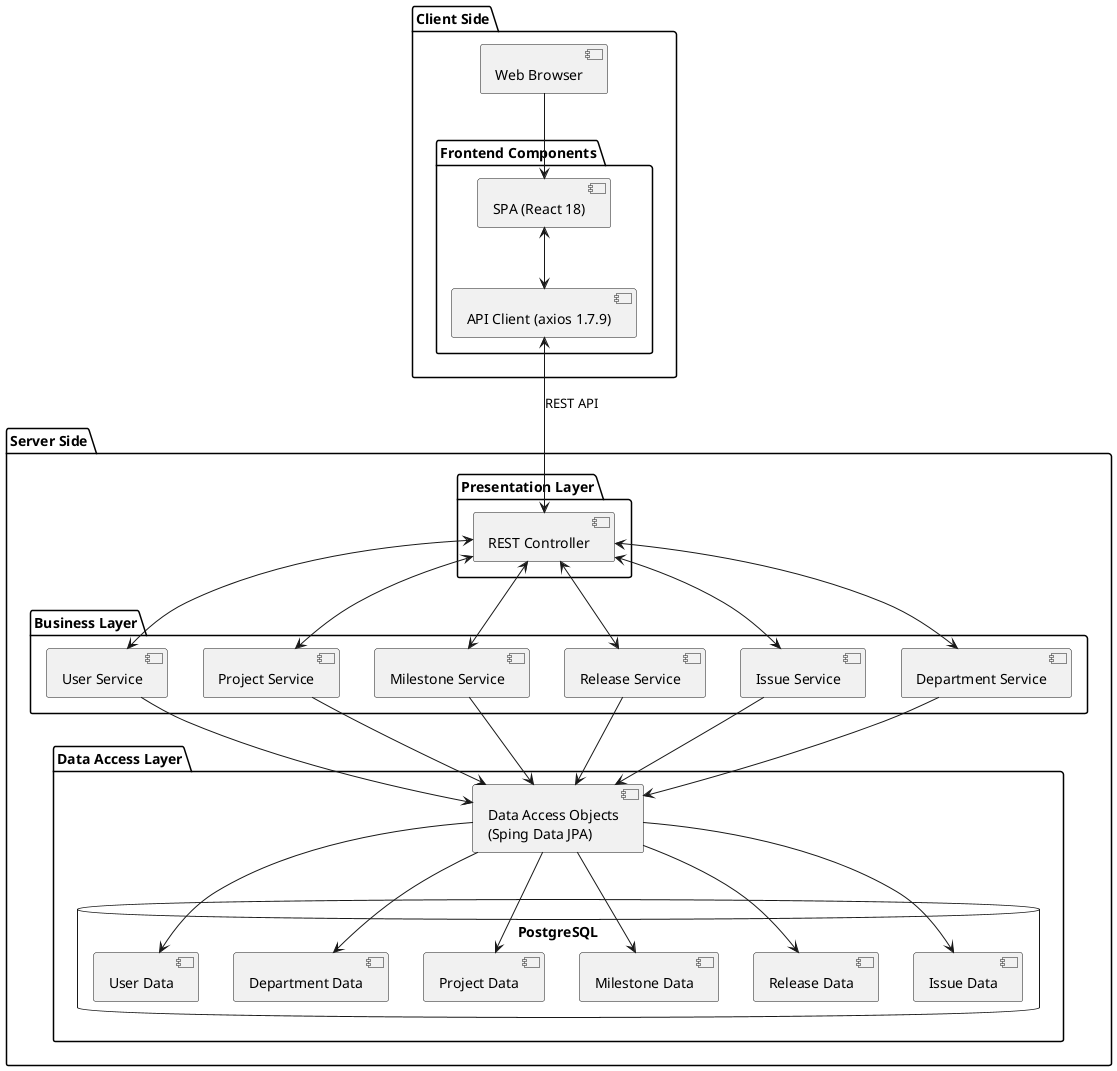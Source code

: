 @startuml Component Diagram

package "Client Side" {
    [Web Browser] as WB
    package "Frontend Components" {
        [SPA (React 18)] as UI
        [API Client (axios 1.7.9)] as AC
    }
}

package "Server Side" {
    package "Presentation Layer" {
        [REST Controller] as RC
    }

    package "Business Layer" {
        [User Service] as US
        [Project Service] as PS
        [Milestone Service] as MS
        [Release Service] as RS
        [Issue Service] as IS
        [Department Service] as DS
    }
    
    package "Data Access Layer" {
        [Data Access Objects\n(Sping Data JPA)] as DAO
        database "PostgreSQL" {
            [User Data]
            [Department Data]
            [Project Data]
            [Milestone Data]
            [Release Data]
            [Issue Data]
        }
    }
}

' Client-side connections
WB --> UI
UI <--> AC

' API connections
AC <--> RC : REST API
RC <--> US
RC <--> PS
RC <--> MS
RC <--> RS
RC <--> IS
RC <--> DS

' Service to DAO connections
PS --> DAO
RS --> DAO
MS --> DAO
IS --> DAO
US --> DAO
DS --> DAO

' DAO to database connections
DAO --> [User Data]
DAO --> [Department Data]
DAO --> [Project Data]
DAO --> [Milestone Data]
DAO --> [Release Data]
DAO --> [Issue Data]

@enduml